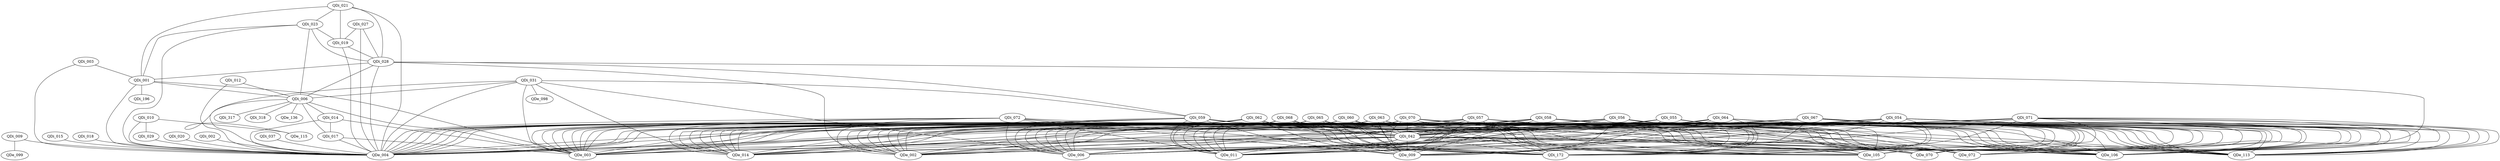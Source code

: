 strict graph 1267 {
QDi_001 -- QDe_004;
QDi_001 -- QDe_003;
QDi_001 -- QDi_006;
QDi_001 -- QDi_196;
QDi_002 -- QDe_004;
QDi_003 -- QDe_004;
QDi_003 -- QDi_001;
QDi_006 -- QDe_004;
QDi_006 -- QDe_003;
QDi_006 -- QDi_014;
QDi_006 -- QDe_136;
QDi_006 -- QDi_317;
QDi_006 -- QDi_318;
QDi_009 -- QDe_004;
QDi_009 -- QDe_099;
QDi_010 -- QDe_004;
QDi_010 -- QDe_115;
QDi_010 -- QDi_029;
QDi_012 -- QDe_004;
QDi_012 -- QDi_006;
QDi_014 -- QDe_004;
QDi_014 -- QDe_003;
QDi_014 -- QDi_006;
QDi_014 -- QDi_017;
QDi_015 -- QDe_004;
QDi_017 -- QDe_003;
QDi_017 -- QDi_006;
QDi_017 -- QDe_004;
QDi_017 -- QDi_014;
QDi_018 -- QDe_004;
QDi_019 -- QDe_004;
QDi_019 -- QDi_028;
QDi_020 -- QDe_004;
QDi_021 -- QDe_004;
QDi_021 -- QDi_001;
QDi_021 -- QDi_019;
QDi_021 -- QDi_023;
QDi_021 -- QDi_028;
QDi_023 -- QDe_004;
QDi_023 -- QDi_001;
QDi_023 -- QDi_006;
QDi_023 -- QDi_019;
QDi_023 -- QDi_021;
QDi_023 -- QDi_028;
QDi_027 -- QDe_004;
QDi_027 -- QDi_028;
QDi_027 -- QDi_019;
QDi_028 -- QDe_004;
QDi_028 -- QDi_027;
QDi_028 -- QDi_019;
QDi_028 -- QDe_002;
QDi_028 -- QDe_105;
QDi_028 -- QDi_001;
QDi_028 -- QDi_006;
QDi_028 -- QDi_021;
QDi_028 -- QDi_023;
QDi_028 -- QDi_059;
QDi_029 -- QDe_004;
QDi_029 -- QDi_010;
QDi_031 -- QDe_004;
QDi_031 -- QDe_006;
QDi_031 -- QDe_014;
QDi_031 -- QDe_003;
QDi_031 -- QDi_059;
QDi_031 -- QDi_006;
QDi_031 -- QDe_115;
QDi_031 -- QDe_098;
QDi_037 -- QDe_004;
QDi_042 -- QDe_004;
QDi_042 -- QDe_002;
QDi_042 -- QDi_172;
QDi_042 -- QDe_006;
QDi_042 -- QDe_003;
QDi_042 -- QDe_014;
QDi_042 -- QDe_011;
QDi_042 -- QDe_009;
QDi_042 -- QDe_070;
QDi_042 -- QDe_072;
QDi_042 -- QDe_105;
QDi_042 -- QDe_106;
QDi_042 -- QDe_113;
QDi_054 -- QDi_042;
QDi_054 -- QDe_004;
QDi_054 -- QDe_002;
QDi_054 -- QDi_172;
QDi_054 -- QDe_006;
QDi_054 -- QDe_003;
QDi_054 -- QDe_014;
QDi_054 -- QDe_011;
QDi_054 -- QDe_009;
QDi_054 -- QDe_070;
QDi_054 -- QDe_072;
QDi_054 -- QDe_105;
QDi_054 -- QDe_106;
QDi_054 -- QDe_113;
QDi_055 -- QDi_042;
QDi_055 -- QDe_004;
QDi_055 -- QDe_002;
QDi_055 -- QDi_172;
QDi_055 -- QDe_006;
QDi_055 -- QDe_003;
QDi_055 -- QDe_014;
QDi_055 -- QDe_011;
QDi_055 -- QDe_009;
QDi_055 -- QDe_070;
QDi_055 -- QDe_072;
QDi_055 -- QDe_105;
QDi_055 -- QDe_106;
QDi_055 -- QDe_113;
QDi_056 -- QDi_042;
QDi_056 -- QDe_004;
QDi_056 -- QDe_002;
QDi_056 -- QDi_172;
QDi_056 -- QDe_006;
QDi_056 -- QDe_003;
QDi_056 -- QDe_014;
QDi_056 -- QDe_011;
QDi_056 -- QDe_009;
QDi_056 -- QDe_070;
QDi_056 -- QDe_072;
QDi_056 -- QDe_105;
QDi_056 -- QDe_106;
QDi_056 -- QDe_113;
QDi_057 -- QDi_042;
QDi_057 -- QDe_004;
QDi_057 -- QDe_002;
QDi_057 -- QDi_172;
QDi_057 -- QDe_006;
QDi_057 -- QDe_003;
QDi_057 -- QDe_014;
QDi_057 -- QDe_011;
QDi_057 -- QDe_009;
QDi_057 -- QDe_070;
QDi_057 -- QDe_072;
QDi_057 -- QDe_105;
QDi_057 -- QDe_106;
QDi_057 -- QDe_113;
QDi_058 -- QDi_042;
QDi_058 -- QDe_004;
QDi_058 -- QDe_002;
QDi_058 -- QDi_172;
QDi_058 -- QDe_006;
QDi_058 -- QDe_003;
QDi_058 -- QDe_014;
QDi_058 -- QDe_011;
QDi_058 -- QDe_009;
QDi_058 -- QDe_070;
QDi_058 -- QDe_072;
QDi_058 -- QDe_105;
QDi_058 -- QDe_106;
QDi_058 -- QDe_113;
QDi_059 -- QDi_042;
QDi_059 -- QDe_004;
QDi_059 -- QDe_002;
QDi_059 -- QDi_172;
QDi_059 -- QDe_006;
QDi_059 -- QDe_003;
QDi_059 -- QDe_014;
QDi_059 -- QDe_011;
QDi_059 -- QDe_009;
QDi_059 -- QDe_070;
QDi_059 -- QDe_072;
QDi_059 -- QDe_105;
QDi_059 -- QDe_106;
QDi_059 -- QDe_113;
QDi_060 -- QDi_042;
QDi_060 -- QDe_004;
QDi_060 -- QDe_002;
QDi_060 -- QDi_172;
QDi_060 -- QDe_006;
QDi_060 -- QDe_003;
QDi_060 -- QDe_014;
QDi_060 -- QDe_011;
QDi_060 -- QDe_009;
QDi_060 -- QDe_070;
QDi_060 -- QDe_072;
QDi_060 -- QDe_105;
QDi_060 -- QDe_106;
QDi_060 -- QDe_113;
QDi_062 -- QDi_042;
QDi_062 -- QDe_004;
QDi_062 -- QDe_002;
QDi_062 -- QDi_172;
QDi_062 -- QDe_006;
QDi_062 -- QDe_003;
QDi_062 -- QDe_014;
QDi_062 -- QDe_011;
QDi_062 -- QDe_009;
QDi_062 -- QDe_070;
QDi_062 -- QDe_072;
QDi_062 -- QDe_105;
QDi_062 -- QDe_106;
QDi_062 -- QDe_113;
QDi_063 -- QDi_042;
QDi_063 -- QDe_004;
QDi_063 -- QDe_002;
QDi_063 -- QDi_172;
QDi_063 -- QDe_006;
QDi_063 -- QDe_003;
QDi_063 -- QDe_014;
QDi_063 -- QDe_011;
QDi_063 -- QDe_009;
QDi_063 -- QDe_070;
QDi_063 -- QDe_072;
QDi_063 -- QDe_105;
QDi_063 -- QDe_106;
QDi_063 -- QDe_113;
QDi_064 -- QDi_042;
QDi_064 -- QDe_004;
QDi_064 -- QDe_002;
QDi_064 -- QDi_172;
QDi_064 -- QDe_006;
QDi_064 -- QDe_003;
QDi_064 -- QDe_014;
QDi_064 -- QDe_011;
QDi_064 -- QDe_009;
QDi_064 -- QDe_070;
QDi_064 -- QDe_072;
QDi_064 -- QDe_105;
QDi_064 -- QDe_106;
QDi_064 -- QDe_113;
QDi_065 -- QDi_042;
QDi_065 -- QDe_004;
QDi_065 -- QDe_002;
QDi_065 -- QDi_172;
QDi_065 -- QDe_006;
QDi_065 -- QDe_003;
QDi_065 -- QDe_014;
QDi_065 -- QDe_011;
QDi_065 -- QDe_009;
QDi_065 -- QDe_070;
QDi_065 -- QDe_072;
QDi_065 -- QDe_105;
QDi_065 -- QDe_106;
QDi_065 -- QDe_113;
QDi_067 -- QDi_042;
QDi_067 -- QDe_004;
QDi_067 -- QDe_002;
QDi_067 -- QDi_172;
QDi_067 -- QDe_006;
QDi_067 -- QDe_003;
QDi_067 -- QDe_014;
QDi_067 -- QDe_011;
QDi_067 -- QDe_009;
QDi_067 -- QDe_070;
QDi_067 -- QDe_072;
QDi_067 -- QDe_105;
QDi_067 -- QDe_106;
QDi_067 -- QDe_113;
QDi_068 -- QDi_042;
QDi_068 -- QDe_004;
QDi_068 -- QDe_002;
QDi_068 -- QDi_172;
QDi_068 -- QDe_006;
QDi_068 -- QDe_003;
QDi_068 -- QDe_014;
QDi_068 -- QDe_011;
QDi_068 -- QDe_009;
QDi_068 -- QDe_070;
QDi_068 -- QDe_072;
QDi_068 -- QDe_105;
QDi_068 -- QDe_106;
QDi_068 -- QDe_113;
QDi_070 -- QDi_042;
QDi_070 -- QDe_004;
QDi_070 -- QDe_002;
QDi_070 -- QDi_172;
QDi_070 -- QDe_006;
QDi_070 -- QDe_003;
QDi_070 -- QDe_014;
QDi_070 -- QDe_011;
QDi_070 -- QDe_009;
QDi_070 -- QDe_070;
QDi_070 -- QDe_072;
QDi_070 -- QDe_105;
QDi_070 -- QDe_106;
QDi_070 -- QDe_113;
QDi_071 -- QDi_042;
QDi_071 -- QDe_004;
QDi_071 -- QDe_002;
QDi_071 -- QDi_172;
QDi_071 -- QDe_006;
QDi_071 -- QDe_003;
QDi_071 -- QDe_014;
QDi_071 -- QDe_011;
QDi_071 -- QDe_009;
QDi_071 -- QDe_070;
QDi_071 -- QDe_072;
QDi_071 -- QDe_105;
QDi_071 -- QDe_106;
QDi_071 -- QDe_113;
QDi_072 -- QDi_042;
QDi_072 -- QDe_004;
QDi_072 -- QDe_002;
QDi_072 -- QDi_172;
QDi_072 -- QDe_006;
QDi_072 -- QDe_003;
QDi_072 -- QDe_014;
QDi_072 -- QDe_011;
QDi_072 -- QDe_009;
}
